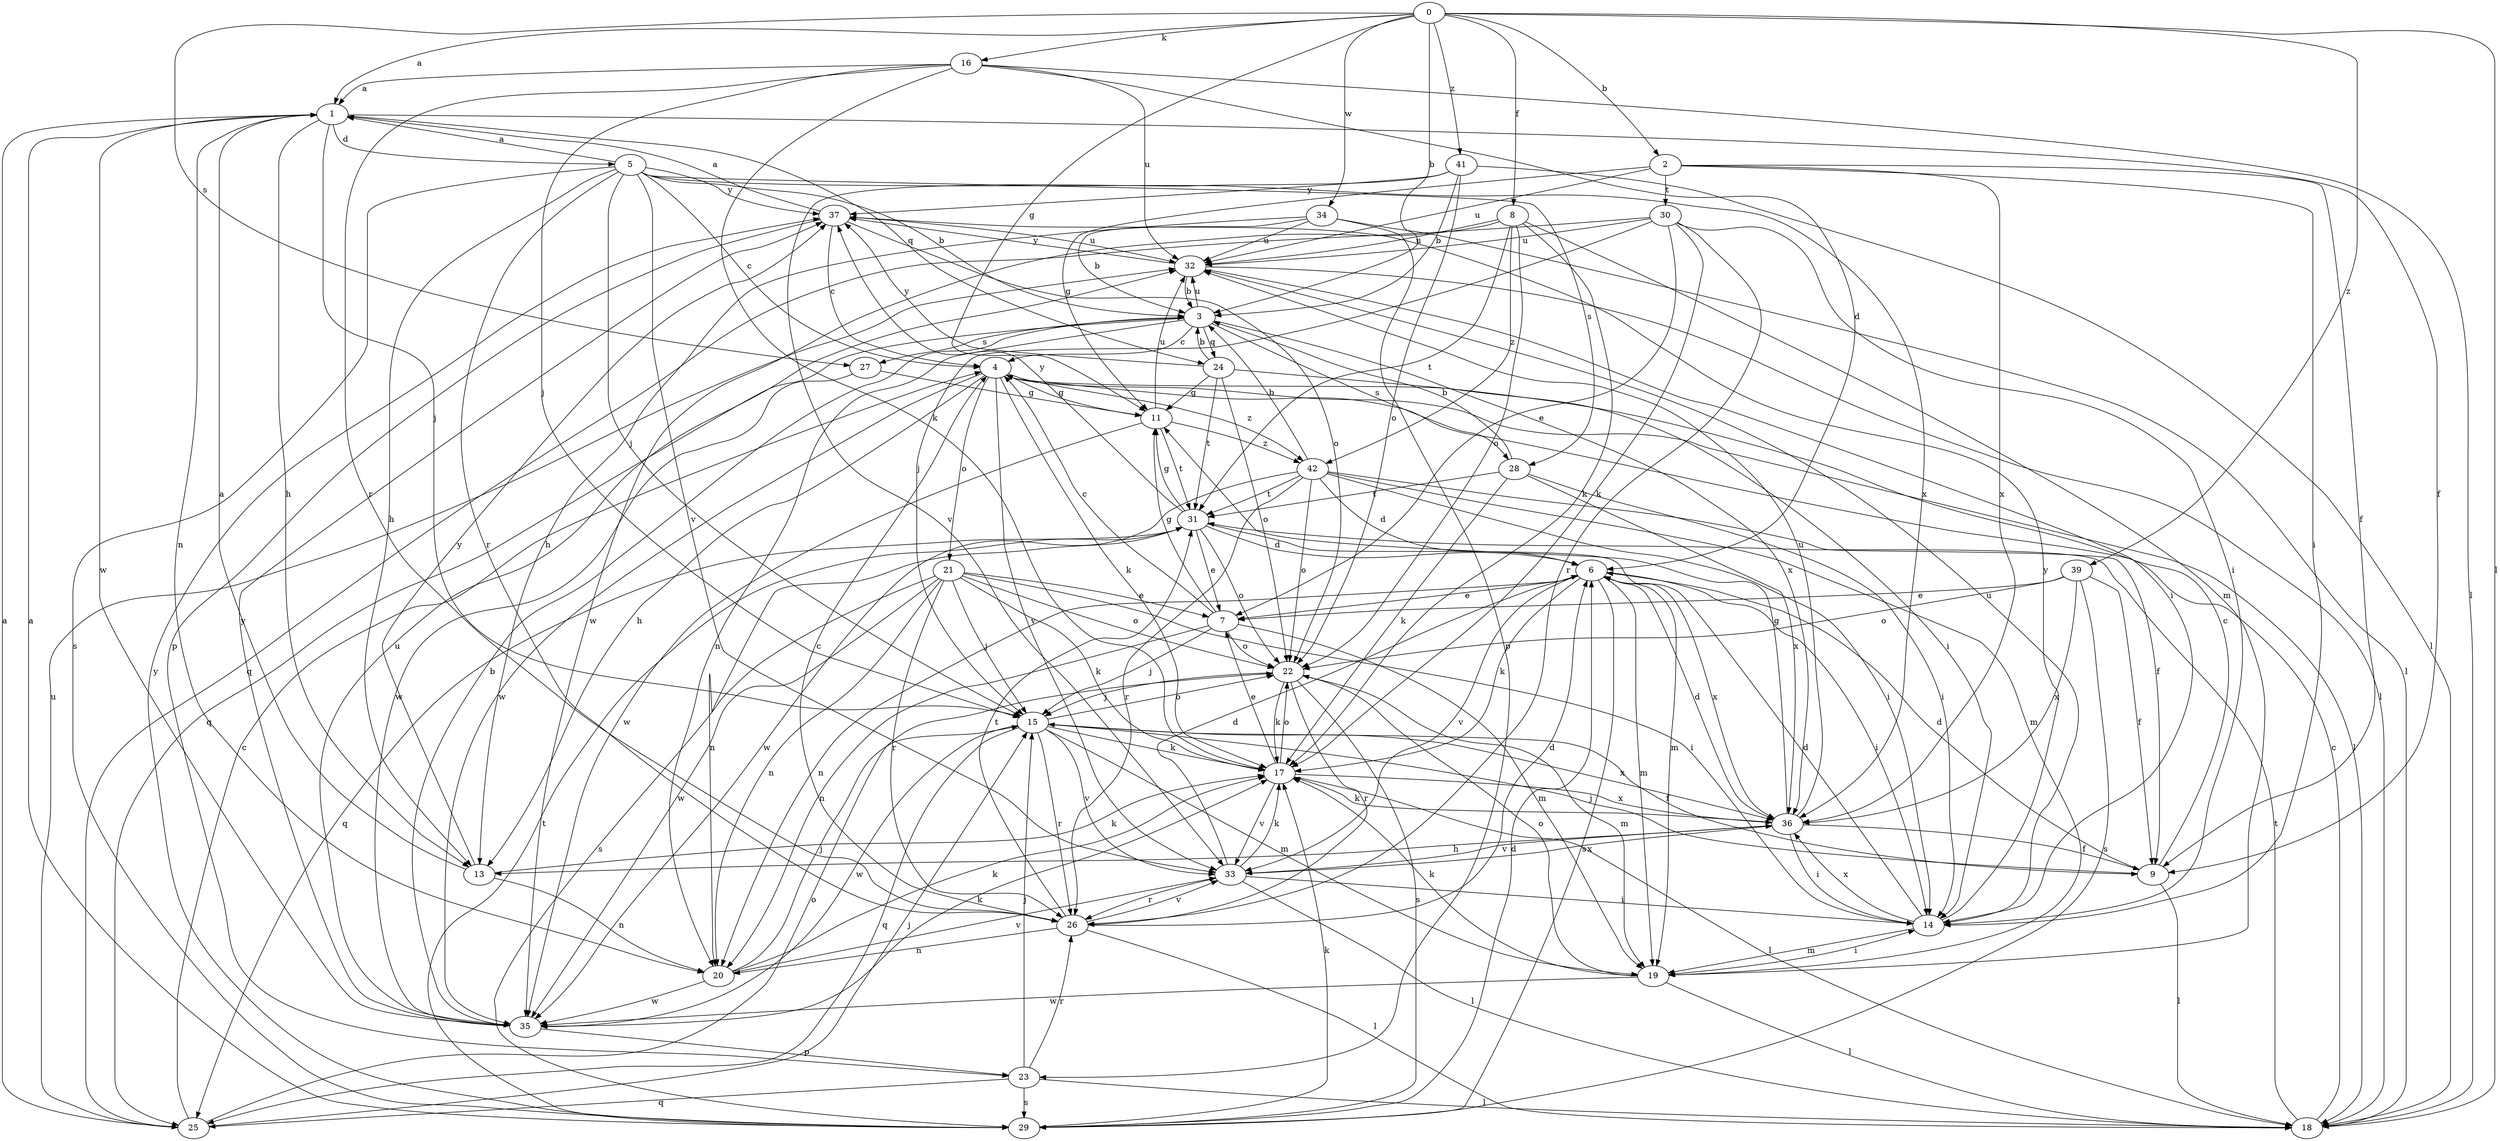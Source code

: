 strict digraph  {
0;
1;
2;
3;
4;
5;
6;
7;
8;
9;
11;
13;
14;
15;
16;
17;
18;
19;
20;
21;
22;
23;
24;
25;
26;
27;
28;
29;
30;
31;
32;
33;
34;
35;
36;
37;
39;
41;
42;
0 -> 1  [label=a];
0 -> 2  [label=b];
0 -> 3  [label=b];
0 -> 8  [label=f];
0 -> 11  [label=g];
0 -> 16  [label=k];
0 -> 18  [label=l];
0 -> 27  [label=s];
0 -> 34  [label=w];
0 -> 39  [label=z];
0 -> 41  [label=z];
1 -> 5  [label=d];
1 -> 9  [label=f];
1 -> 13  [label=h];
1 -> 15  [label=j];
1 -> 20  [label=n];
1 -> 24  [label=q];
1 -> 35  [label=w];
2 -> 9  [label=f];
2 -> 11  [label=g];
2 -> 14  [label=i];
2 -> 30  [label=t];
2 -> 32  [label=u];
2 -> 36  [label=x];
3 -> 4  [label=c];
3 -> 20  [label=n];
3 -> 24  [label=q];
3 -> 25  [label=q];
3 -> 27  [label=s];
3 -> 28  [label=s];
3 -> 32  [label=u];
3 -> 36  [label=x];
4 -> 11  [label=g];
4 -> 13  [label=h];
4 -> 17  [label=k];
4 -> 18  [label=l];
4 -> 21  [label=o];
4 -> 33  [label=v];
4 -> 35  [label=w];
4 -> 42  [label=z];
5 -> 1  [label=a];
5 -> 3  [label=b];
5 -> 4  [label=c];
5 -> 13  [label=h];
5 -> 15  [label=j];
5 -> 26  [label=r];
5 -> 28  [label=s];
5 -> 29  [label=s];
5 -> 33  [label=v];
5 -> 36  [label=x];
5 -> 37  [label=y];
6 -> 7  [label=e];
6 -> 14  [label=i];
6 -> 17  [label=k];
6 -> 19  [label=m];
6 -> 20  [label=n];
6 -> 29  [label=s];
6 -> 33  [label=v];
6 -> 36  [label=x];
7 -> 4  [label=c];
7 -> 11  [label=g];
7 -> 15  [label=j];
7 -> 19  [label=m];
7 -> 20  [label=n];
7 -> 22  [label=o];
8 -> 17  [label=k];
8 -> 19  [label=m];
8 -> 22  [label=o];
8 -> 31  [label=t];
8 -> 32  [label=u];
8 -> 35  [label=w];
8 -> 42  [label=z];
9 -> 4  [label=c];
9 -> 6  [label=d];
9 -> 15  [label=j];
9 -> 18  [label=l];
11 -> 31  [label=t];
11 -> 32  [label=u];
11 -> 35  [label=w];
11 -> 42  [label=z];
13 -> 1  [label=a];
13 -> 17  [label=k];
13 -> 20  [label=n];
13 -> 37  [label=y];
14 -> 6  [label=d];
14 -> 19  [label=m];
14 -> 32  [label=u];
14 -> 36  [label=x];
14 -> 37  [label=y];
15 -> 9  [label=f];
15 -> 17  [label=k];
15 -> 19  [label=m];
15 -> 22  [label=o];
15 -> 25  [label=q];
15 -> 26  [label=r];
15 -> 33  [label=v];
15 -> 35  [label=w];
15 -> 36  [label=x];
16 -> 1  [label=a];
16 -> 6  [label=d];
16 -> 15  [label=j];
16 -> 17  [label=k];
16 -> 18  [label=l];
16 -> 26  [label=r];
16 -> 32  [label=u];
17 -> 7  [label=e];
17 -> 18  [label=l];
17 -> 22  [label=o];
17 -> 33  [label=v];
17 -> 36  [label=x];
18 -> 4  [label=c];
18 -> 31  [label=t];
19 -> 14  [label=i];
19 -> 17  [label=k];
19 -> 18  [label=l];
19 -> 22  [label=o];
19 -> 35  [label=w];
20 -> 15  [label=j];
20 -> 17  [label=k];
20 -> 33  [label=v];
20 -> 35  [label=w];
21 -> 7  [label=e];
21 -> 14  [label=i];
21 -> 15  [label=j];
21 -> 17  [label=k];
21 -> 20  [label=n];
21 -> 22  [label=o];
21 -> 26  [label=r];
21 -> 29  [label=s];
21 -> 35  [label=w];
22 -> 15  [label=j];
22 -> 17  [label=k];
22 -> 19  [label=m];
22 -> 26  [label=r];
22 -> 29  [label=s];
23 -> 15  [label=j];
23 -> 18  [label=l];
23 -> 25  [label=q];
23 -> 26  [label=r];
23 -> 29  [label=s];
24 -> 3  [label=b];
24 -> 11  [label=g];
24 -> 14  [label=i];
24 -> 22  [label=o];
24 -> 31  [label=t];
24 -> 37  [label=y];
25 -> 1  [label=a];
25 -> 4  [label=c];
25 -> 15  [label=j];
25 -> 22  [label=o];
25 -> 32  [label=u];
26 -> 4  [label=c];
26 -> 6  [label=d];
26 -> 18  [label=l];
26 -> 20  [label=n];
26 -> 31  [label=t];
26 -> 33  [label=v];
27 -> 11  [label=g];
27 -> 35  [label=w];
28 -> 3  [label=b];
28 -> 14  [label=i];
28 -> 17  [label=k];
28 -> 31  [label=t];
28 -> 36  [label=x];
29 -> 1  [label=a];
29 -> 6  [label=d];
29 -> 17  [label=k];
29 -> 31  [label=t];
29 -> 37  [label=y];
30 -> 7  [label=e];
30 -> 14  [label=i];
30 -> 15  [label=j];
30 -> 17  [label=k];
30 -> 25  [label=q];
30 -> 26  [label=r];
30 -> 32  [label=u];
31 -> 6  [label=d];
31 -> 7  [label=e];
31 -> 11  [label=g];
31 -> 19  [label=m];
31 -> 20  [label=n];
31 -> 22  [label=o];
31 -> 25  [label=q];
31 -> 37  [label=y];
32 -> 3  [label=b];
32 -> 14  [label=i];
32 -> 18  [label=l];
32 -> 37  [label=y];
33 -> 6  [label=d];
33 -> 14  [label=i];
33 -> 17  [label=k];
33 -> 18  [label=l];
33 -> 26  [label=r];
33 -> 36  [label=x];
34 -> 3  [label=b];
34 -> 13  [label=h];
34 -> 18  [label=l];
34 -> 23  [label=p];
34 -> 32  [label=u];
35 -> 3  [label=b];
35 -> 17  [label=k];
35 -> 23  [label=p];
35 -> 32  [label=u];
35 -> 37  [label=y];
36 -> 6  [label=d];
36 -> 9  [label=f];
36 -> 11  [label=g];
36 -> 13  [label=h];
36 -> 14  [label=i];
36 -> 17  [label=k];
36 -> 32  [label=u];
36 -> 33  [label=v];
37 -> 1  [label=a];
37 -> 4  [label=c];
37 -> 22  [label=o];
37 -> 23  [label=p];
37 -> 32  [label=u];
39 -> 7  [label=e];
39 -> 9  [label=f];
39 -> 22  [label=o];
39 -> 29  [label=s];
39 -> 36  [label=x];
41 -> 3  [label=b];
41 -> 18  [label=l];
41 -> 22  [label=o];
41 -> 33  [label=v];
41 -> 37  [label=y];
42 -> 3  [label=b];
42 -> 6  [label=d];
42 -> 9  [label=f];
42 -> 14  [label=i];
42 -> 19  [label=m];
42 -> 22  [label=o];
42 -> 26  [label=r];
42 -> 31  [label=t];
42 -> 35  [label=w];
}
